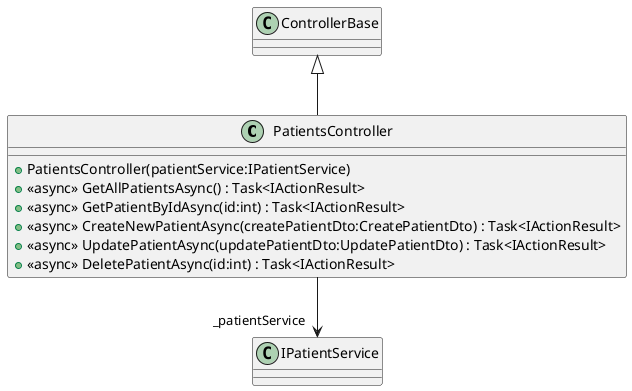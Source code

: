 @startuml
class PatientsController {
    + PatientsController(patientService:IPatientService)
    + <<async>> GetAllPatientsAsync() : Task<IActionResult>
    + <<async>> GetPatientByIdAsync(id:int) : Task<IActionResult>
    + <<async>> CreateNewPatientAsync(createPatientDto:CreatePatientDto) : Task<IActionResult>
    + <<async>> UpdatePatientAsync(updatePatientDto:UpdatePatientDto) : Task<IActionResult>
    + <<async>> DeletePatientAsync(id:int) : Task<IActionResult>
}
ControllerBase <|-- PatientsController
PatientsController --> "_patientService" IPatientService
@enduml
